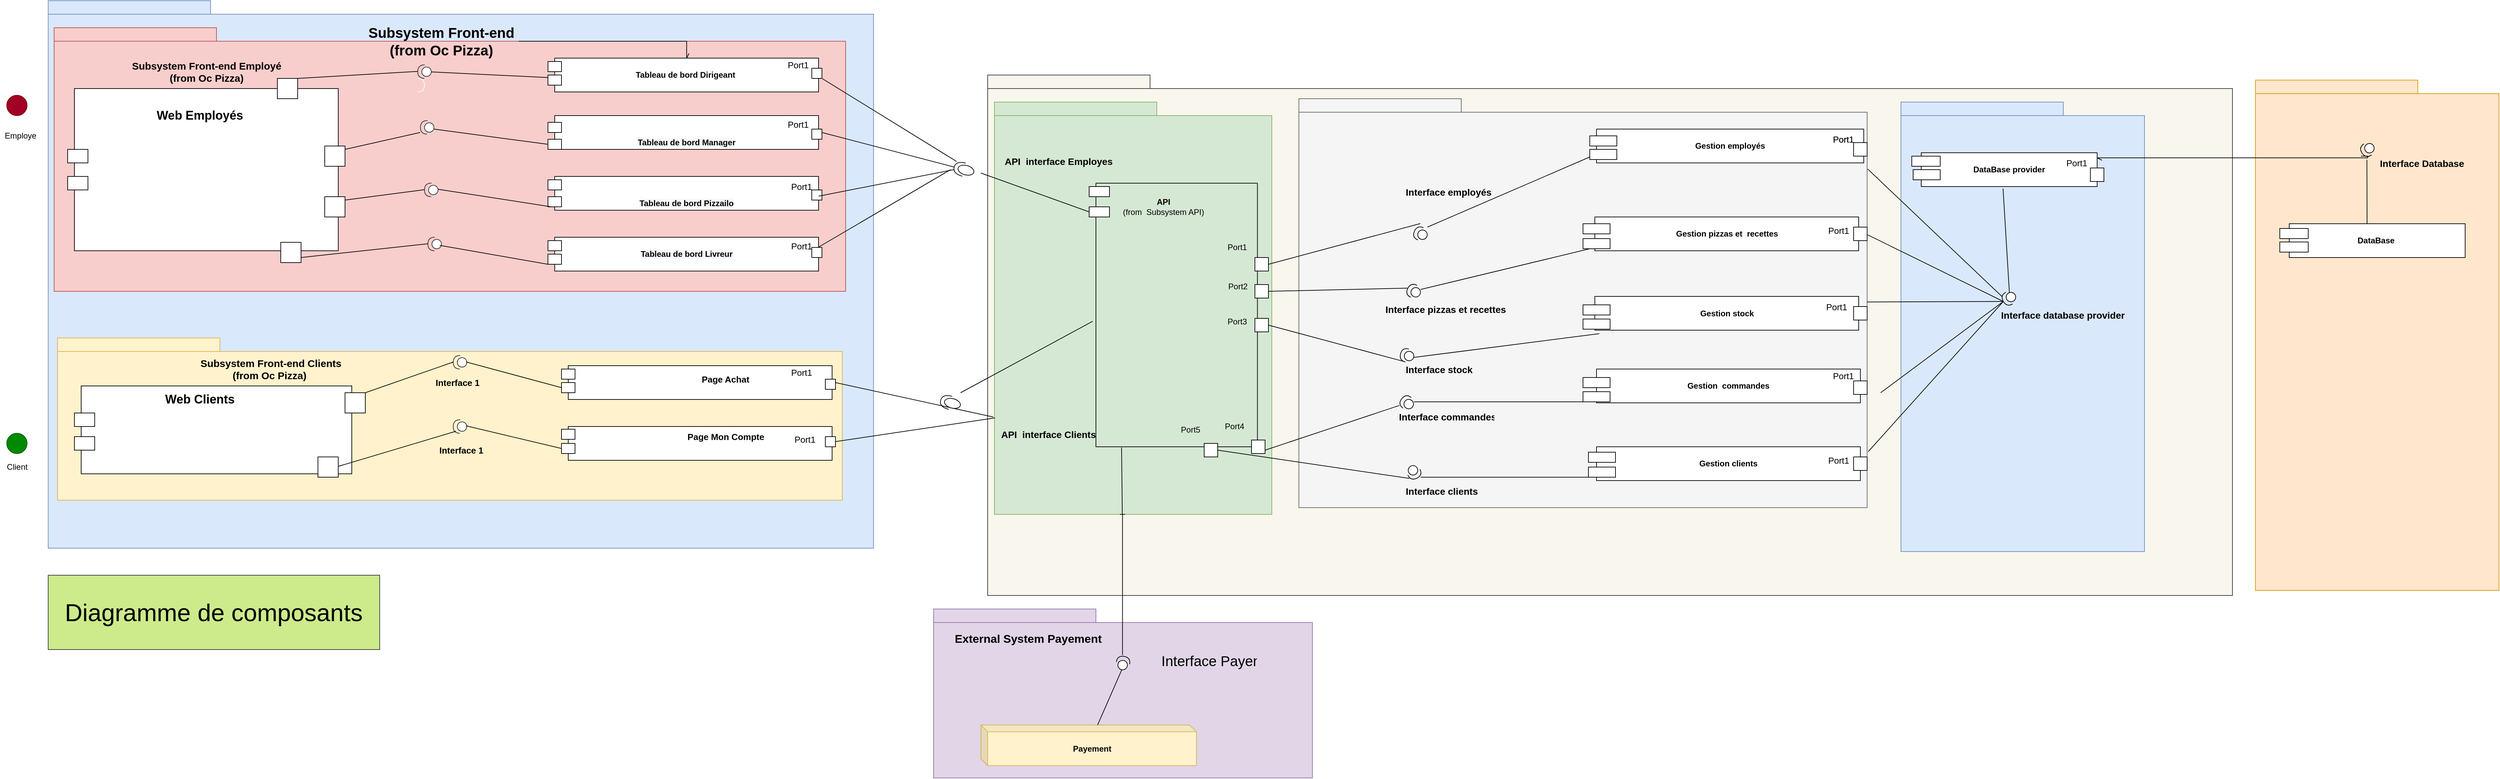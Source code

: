 <mxfile version="16.5.1" type="device"><diagram name="Page-1" id="c7488fd3-1785-93aa-aadb-54a6760d102a"><mxGraphModel dx="2585" dy="1573" grid="1" gridSize="10" guides="1" tooltips="1" connect="1" arrows="1" fold="1" page="1" pageScale="1" pageWidth="1100" pageHeight="850" background="none" math="0" shadow="0"><root><mxCell id="0"/><mxCell id="1" parent="0"/><mxCell id="_etna2EY-5GMmiFGnWBl-67" value="" style="shape=providedRequiredInterface;html=1;verticalLabelPosition=bottom;sketch=0;fontSize=15;fontColor=#FFFFFF;strokeColor=#FFFFFF;" parent="1" vertex="1"><mxGeometry x="681.5" y="250" width="20" height="20" as="geometry"/></mxCell><mxCell id="01YUf6jlH4ahdo4ZnD9n-2" value="" style="ellipse;whiteSpace=wrap;html=1;rounded=0;shadow=0;labelBackgroundColor=none;strokeWidth=1;fontFamily=Verdana;fontSize=8;align=center;fillColor=#a20025;fontColor=#ffffff;strokeColor=#6F0000;" parent="1" vertex="1"><mxGeometry x="50" y="190" width="30" height="30" as="geometry"/></mxCell><mxCell id="01YUf6jlH4ahdo4ZnD9n-3" value="" style="ellipse;whiteSpace=wrap;html=1;rounded=0;shadow=0;labelBackgroundColor=none;strokeWidth=1;fontFamily=Verdana;fontSize=8;align=center;fillColor=#008a00;fontColor=#ffffff;strokeColor=#005700;" parent="1" vertex="1"><mxGeometry x="50" y="690" width="30" height="30" as="geometry"/></mxCell><mxCell id="01YUf6jlH4ahdo4ZnD9n-5" value="Employe" style="text;html=1;align=center;verticalAlign=middle;resizable=0;points=[];autosize=1;strokeColor=none;fillColor=none;" parent="1" vertex="1"><mxGeometry x="40" y="240" width="60" height="20" as="geometry"/></mxCell><mxCell id="01YUf6jlH4ahdo4ZnD9n-7" value="Client" style="text;html=1;align=center;verticalAlign=middle;resizable=0;points=[];autosize=1;strokeColor=none;fillColor=none;" parent="1" vertex="1"><mxGeometry x="40" y="730" width="50" height="20" as="geometry"/></mxCell><mxCell id="_etna2EY-5GMmiFGnWBl-1" value="package" style="shape=folder;fontStyle=1;spacingTop=10;tabWidth=240;tabHeight=20;tabPosition=left;html=1;fillColor=#dae8fc;strokeColor=#6c8ebf;" parent="1" vertex="1"><mxGeometry x="111.25" y="50" width="1220" height="810" as="geometry"/></mxCell><mxCell id="_etna2EY-5GMmiFGnWBl-4" value="" style="shape=folder;fontStyle=1;spacingTop=10;tabWidth=240;tabHeight=20;tabPosition=left;html=1;fillColor=#f8cecc;strokeColor=#b85450;" parent="1" vertex="1"><mxGeometry x="120" y="90" width="1170" height="390" as="geometry"/></mxCell><mxCell id="_etna2EY-5GMmiFGnWBl-5" value="" style="shape=folder;fontStyle=1;spacingTop=10;tabWidth=240;tabHeight=20;tabPosition=left;html=1;fillColor=#fff2cc;strokeColor=#d6b656;" parent="1" vertex="1"><mxGeometry x="125" y="549" width="1160" height="240" as="geometry"/></mxCell><mxCell id="to65on5E2A0aMIPGcQw1-60" value="" style="edgeStyle=orthogonalEdgeStyle;rounded=0;orthogonalLoop=1;jettySize=auto;html=1;fontSize=21;endArrow=openAsync;endFill=0;" parent="1" source="_etna2EY-5GMmiFGnWBl-6" target="_etna2EY-5GMmiFGnWBl-24" edge="1"><mxGeometry relative="1" as="geometry"/></mxCell><mxCell id="_etna2EY-5GMmiFGnWBl-6" value="&lt;b style=&quot;font-size: 21px&quot;&gt;Subsystem Front-end&lt;br&gt;(from Oc Pizza)&lt;/b&gt;" style="text;html=1;align=center;verticalAlign=middle;resizable=0;points=[];autosize=1;strokeColor=none;fillColor=none;" parent="1" vertex="1"><mxGeometry x="576.5" y="90" width="230" height="40" as="geometry"/></mxCell><mxCell id="_etna2EY-5GMmiFGnWBl-7" value="&lt;b style=&quot;font-size: 15px&quot;&gt;Subsystem Front-end Employé&lt;br&gt;(from Oc Pizza)&lt;/b&gt;" style="text;html=1;align=center;verticalAlign=middle;resizable=0;points=[];autosize=1;strokeColor=none;fillColor=none;" parent="1" vertex="1"><mxGeometry x="225" y="135" width="240" height="40" as="geometry"/></mxCell><mxCell id="_etna2EY-5GMmiFGnWBl-8" value="&lt;b style=&quot;font-size: 15px&quot;&gt;Subsystem Front-end Clients&lt;br&gt;(from Oc Pizza)&amp;nbsp;&lt;/b&gt;" style="text;html=1;align=center;verticalAlign=middle;resizable=0;points=[];autosize=1;strokeColor=none;fillColor=none;" parent="1" vertex="1"><mxGeometry x="330" y="575" width="220" height="40" as="geometry"/></mxCell><mxCell id="_etna2EY-5GMmiFGnWBl-9" value="" style="rounded=0;whiteSpace=wrap;html=1;" parent="1" vertex="1"><mxGeometry x="150" y="180" width="390" height="240" as="geometry"/></mxCell><mxCell id="_etna2EY-5GMmiFGnWBl-12" value="" style="rounded=0;whiteSpace=wrap;html=1;" parent="1" vertex="1"><mxGeometry x="160" y="620" width="400" height="130" as="geometry"/></mxCell><mxCell id="_etna2EY-5GMmiFGnWBl-13" value="&lt;b&gt;&lt;font style=&quot;font-size: 18px&quot;&gt;Web Employés&lt;/font&gt;&lt;/b&gt;" style="text;html=1;align=center;verticalAlign=middle;resizable=0;points=[];autosize=1;strokeColor=none;fillColor=none;" parent="1" vertex="1"><mxGeometry x="265" y="210" width="140" height="20" as="geometry"/></mxCell><mxCell id="_etna2EY-5GMmiFGnWBl-15" value="&lt;b&gt;&lt;font style=&quot;font-size: 18px&quot;&gt;Web Clients&lt;/font&gt;&lt;/b&gt;" style="text;html=1;align=center;verticalAlign=middle;resizable=0;points=[];autosize=1;strokeColor=none;fillColor=none;" parent="1" vertex="1"><mxGeometry x="275" y="630" width="120" height="20" as="geometry"/></mxCell><mxCell id="_etna2EY-5GMmiFGnWBl-18" value="" style="rounded=0;whiteSpace=wrap;html=1;" parent="1" vertex="1"><mxGeometry x="140" y="270" width="30" height="20" as="geometry"/></mxCell><mxCell id="_etna2EY-5GMmiFGnWBl-19" value="" style="rounded=0;whiteSpace=wrap;html=1;" parent="1" vertex="1"><mxGeometry x="140" y="310" width="30" height="20" as="geometry"/></mxCell><mxCell id="_etna2EY-5GMmiFGnWBl-20" value="" style="whiteSpace=wrap;html=1;aspect=fixed;fontSize=15;" parent="1" vertex="1"><mxGeometry x="450" y="165" width="30" height="30" as="geometry"/></mxCell><mxCell id="_etna2EY-5GMmiFGnWBl-21" value="" style="whiteSpace=wrap;html=1;aspect=fixed;fontSize=15;" parent="1" vertex="1"><mxGeometry x="520" y="265" width="30" height="30" as="geometry"/></mxCell><mxCell id="_etna2EY-5GMmiFGnWBl-22" value="" style="whiteSpace=wrap;html=1;aspect=fixed;fontSize=15;" parent="1" vertex="1"><mxGeometry x="520" y="340" width="30" height="30" as="geometry"/></mxCell><mxCell id="_etna2EY-5GMmiFGnWBl-23" value="" style="whiteSpace=wrap;html=1;aspect=fixed;fontSize=15;" parent="1" vertex="1"><mxGeometry x="455" y="407.5" width="30" height="30" as="geometry"/></mxCell><mxCell id="_etna2EY-5GMmiFGnWBl-24" value="&lt;b&gt;Tableau de bord Dirigeant&amp;nbsp;&lt;/b&gt;" style="rounded=0;whiteSpace=wrap;html=1;" parent="1" vertex="1"><mxGeometry x="860" y="135" width="390" height="50" as="geometry"/></mxCell><mxCell id="_etna2EY-5GMmiFGnWBl-25" value="&lt;b&gt;&lt;br&gt;&lt;br&gt;&lt;span style=&quot;color: rgb(0 , 0 , 0) ; font-family: &amp;#34;helvetica&amp;#34; ; font-size: 12px ; font-style: normal ; letter-spacing: normal ; text-align: center ; text-indent: 0px ; text-transform: none ; word-spacing: 0px ; background-color: rgb(248 , 249 , 250) ; display: inline ; float: none&quot;&gt;Tableau de bord Manager&lt;/span&gt;&lt;/b&gt;" style="rounded=0;whiteSpace=wrap;html=1;" parent="1" vertex="1"><mxGeometry x="860" y="220" width="390" height="50" as="geometry"/></mxCell><mxCell id="_etna2EY-5GMmiFGnWBl-26" value="&lt;b&gt;&lt;br&gt;&lt;br&gt;&lt;span style=&quot;color: rgb(0 , 0 , 0) ; font-family: &amp;#34;helvetica&amp;#34; ; font-size: 12px ; font-style: normal ; letter-spacing: normal ; text-align: center ; text-indent: 0px ; text-transform: none ; word-spacing: 0px ; background-color: rgb(248 , 249 , 250) ; display: inline ; float: none&quot;&gt;Tableau de bord Pizzailo&lt;/span&gt;&lt;/b&gt;" style="rounded=0;whiteSpace=wrap;html=1;" parent="1" vertex="1"><mxGeometry x="860" y="310" width="390" height="50" as="geometry"/></mxCell><mxCell id="_etna2EY-5GMmiFGnWBl-27" value="&lt;b&gt;&lt;br&gt;&lt;br&gt;&lt;/b&gt;&lt;span style=&quot;color: rgb(0 , 0 , 0) ; font-family: &amp;#34;helvetica&amp;#34; ; font-size: 12px ; font-style: normal ; letter-spacing: normal ; text-align: center ; text-indent: 0px ; text-transform: none ; word-spacing: 0px ; background-color: rgb(248 , 249 , 250) ; display: inline ; float: none&quot;&gt;&lt;b&gt;Tableau de bord Livreur&lt;br&gt;&lt;br&gt;&lt;/b&gt;&lt;br&gt;&lt;/span&gt;" style="rounded=0;whiteSpace=wrap;html=1;" parent="1" vertex="1"><mxGeometry x="860" y="400" width="390" height="50" as="geometry"/></mxCell><mxCell id="_etna2EY-5GMmiFGnWBl-29" value="" style="rounded=0;whiteSpace=wrap;html=1;" parent="1" vertex="1"><mxGeometry x="850" y="140" width="20" height="15" as="geometry"/></mxCell><mxCell id="_etna2EY-5GMmiFGnWBl-30" value="" style="rounded=0;whiteSpace=wrap;html=1;" parent="1" vertex="1"><mxGeometry x="850" y="160" width="20" height="15" as="geometry"/></mxCell><mxCell id="_etna2EY-5GMmiFGnWBl-31" value="" style="rounded=0;whiteSpace=wrap;html=1;" parent="1" vertex="1"><mxGeometry x="850" y="230" width="20" height="15" as="geometry"/></mxCell><mxCell id="_etna2EY-5GMmiFGnWBl-32" value="" style="rounded=0;whiteSpace=wrap;html=1;" parent="1" vertex="1"><mxGeometry x="850" y="255" width="20" height="15" as="geometry"/></mxCell><mxCell id="_etna2EY-5GMmiFGnWBl-33" value="" style="rounded=0;whiteSpace=wrap;html=1;" parent="1" vertex="1"><mxGeometry x="850" y="315" width="20" height="15" as="geometry"/></mxCell><mxCell id="_etna2EY-5GMmiFGnWBl-34" value="" style="rounded=0;whiteSpace=wrap;html=1;" parent="1" vertex="1"><mxGeometry x="850" y="340" width="20" height="15" as="geometry"/></mxCell><mxCell id="_etna2EY-5GMmiFGnWBl-35" value="" style="rounded=0;whiteSpace=wrap;html=1;" parent="1" vertex="1"><mxGeometry x="850" y="405" width="20" height="15" as="geometry"/></mxCell><mxCell id="_etna2EY-5GMmiFGnWBl-36" value="" style="rounded=0;whiteSpace=wrap;html=1;" parent="1" vertex="1"><mxGeometry x="850" y="425" width="20" height="15" as="geometry"/></mxCell><mxCell id="_etna2EY-5GMmiFGnWBl-38" value="" style="whiteSpace=wrap;html=1;aspect=fixed;fontSize=15;" parent="1" vertex="1"><mxGeometry x="1240" y="150" width="15" height="15" as="geometry"/></mxCell><mxCell id="_etna2EY-5GMmiFGnWBl-39" value="" style="whiteSpace=wrap;html=1;aspect=fixed;fontSize=15;" parent="1" vertex="1"><mxGeometry x="1240" y="240" width="15" height="15" as="geometry"/></mxCell><mxCell id="_etna2EY-5GMmiFGnWBl-41" value="" style="whiteSpace=wrap;html=1;aspect=fixed;fontSize=15;" parent="1" vertex="1"><mxGeometry x="1240" y="330" width="15" height="15" as="geometry"/></mxCell><mxCell id="_etna2EY-5GMmiFGnWBl-43" value="" style="whiteSpace=wrap;html=1;aspect=fixed;fontSize=15;" parent="1" vertex="1"><mxGeometry x="1240" y="415" width="15" height="15" as="geometry"/></mxCell><mxCell id="_etna2EY-5GMmiFGnWBl-44" value="" style="whiteSpace=wrap;html=1;aspect=fixed;fontSize=15;" parent="1" vertex="1"><mxGeometry x="550" y="630" width="30" height="30" as="geometry"/></mxCell><mxCell id="_etna2EY-5GMmiFGnWBl-45" value="" style="whiteSpace=wrap;html=1;aspect=fixed;fontSize=15;" parent="1" vertex="1"><mxGeometry x="510" y="725" width="30" height="30" as="geometry"/></mxCell><mxCell id="_etna2EY-5GMmiFGnWBl-46" value="" style="rounded=0;whiteSpace=wrap;html=1;" parent="1" vertex="1"><mxGeometry x="150" y="660" width="30" height="20" as="geometry"/></mxCell><mxCell id="_etna2EY-5GMmiFGnWBl-47" value="" style="rounded=0;whiteSpace=wrap;html=1;" parent="1" vertex="1"><mxGeometry x="150" y="695" width="30" height="20" as="geometry"/></mxCell><mxCell id="_etna2EY-5GMmiFGnWBl-48" value="" style="rounded=0;whiteSpace=wrap;html=1;" parent="1" vertex="1"><mxGeometry x="880" y="590" width="390" height="50" as="geometry"/></mxCell><mxCell id="_etna2EY-5GMmiFGnWBl-49" value="" style="rounded=0;whiteSpace=wrap;html=1;" parent="1" vertex="1"><mxGeometry x="880" y="680" width="390" height="50" as="geometry"/></mxCell><mxCell id="_etna2EY-5GMmiFGnWBl-50" value="" style="rounded=0;whiteSpace=wrap;html=1;" parent="1" vertex="1"><mxGeometry x="870" y="595" width="20" height="15" as="geometry"/></mxCell><mxCell id="_etna2EY-5GMmiFGnWBl-51" value="" style="rounded=0;whiteSpace=wrap;html=1;" parent="1" vertex="1"><mxGeometry x="870" y="615" width="20" height="15" as="geometry"/></mxCell><mxCell id="_etna2EY-5GMmiFGnWBl-52" value="" style="rounded=0;whiteSpace=wrap;html=1;" parent="1" vertex="1"><mxGeometry x="870" y="684" width="20" height="15" as="geometry"/></mxCell><mxCell id="_etna2EY-5GMmiFGnWBl-53" value="" style="rounded=0;whiteSpace=wrap;html=1;" parent="1" vertex="1"><mxGeometry x="870" y="705" width="20" height="15" as="geometry"/></mxCell><mxCell id="_etna2EY-5GMmiFGnWBl-54" value="" style="whiteSpace=wrap;html=1;aspect=fixed;fontSize=15;" parent="1" vertex="1"><mxGeometry x="1260" y="610" width="15" height="15" as="geometry"/></mxCell><mxCell id="_etna2EY-5GMmiFGnWBl-56" value="" style="whiteSpace=wrap;html=1;aspect=fixed;fontSize=15;" parent="1" vertex="1"><mxGeometry x="1260" y="695" width="15" height="15" as="geometry"/></mxCell><mxCell id="_etna2EY-5GMmiFGnWBl-66" value="" style="shape=requiredInterface;html=1;verticalLabelPosition=bottom;sketch=0;fontSize=15;fontColor=#FFFFFF;strokeColor=#FFFFFF;" parent="1" vertex="1"><mxGeometry x="657.5" y="165" width="10" height="20" as="geometry"/></mxCell><mxCell id="_etna2EY-5GMmiFGnWBl-68" value="" style="shape=providedRequiredInterface;html=1;verticalLabelPosition=bottom;sketch=0;fontSize=15;fontColor=#FFFFFF;strokeColor=#333333;rotation=-178;" parent="1" vertex="1"><mxGeometry x="657.5" y="145" width="20" height="20" as="geometry"/></mxCell><mxCell id="_etna2EY-5GMmiFGnWBl-69" value="" style="endArrow=none;html=1;rounded=0;fontSize=15;fontColor=#FFFFFF;entryX=1;entryY=0.5;entryDx=0;entryDy=0;entryPerimeter=0;" parent="1" target="_etna2EY-5GMmiFGnWBl-68" edge="1"><mxGeometry relative="1" as="geometry"><mxPoint x="480" y="165" as="sourcePoint"/><mxPoint x="640" y="165" as="targetPoint"/></mxGeometry></mxCell><mxCell id="_etna2EY-5GMmiFGnWBl-70" value="" style="endArrow=none;html=1;rounded=0;fontSize=15;fontColor=#FFFFFF;entryX=0;entryY=0.25;entryDx=0;entryDy=0;exitX=0;exitY=0.5;exitDx=0;exitDy=0;exitPerimeter=0;" parent="1" source="_etna2EY-5GMmiFGnWBl-68" target="_etna2EY-5GMmiFGnWBl-30" edge="1"><mxGeometry relative="1" as="geometry"><mxPoint x="680" y="150" as="sourcePoint"/><mxPoint x="841.5" y="150" as="targetPoint"/></mxGeometry></mxCell><mxCell id="_etna2EY-5GMmiFGnWBl-77" value="" style="shape=providedRequiredInterface;html=1;verticalLabelPosition=bottom;sketch=0;fontSize=15;fontColor=#FFFFFF;strokeColor=#333333;rotation=-178;" parent="1" vertex="1"><mxGeometry x="667.5" y="320" width="20" height="20" as="geometry"/></mxCell><mxCell id="_etna2EY-5GMmiFGnWBl-81" value="" style="shape=providedRequiredInterface;html=1;verticalLabelPosition=bottom;sketch=0;fontSize=15;fontColor=#FFFFFF;strokeColor=#333333;rotation=-178;" parent="1" vertex="1"><mxGeometry x="661.5" y="227.5" width="20" height="20" as="geometry"/></mxCell><mxCell id="_etna2EY-5GMmiFGnWBl-82" value="" style="endArrow=none;html=1;rounded=0;fontSize=15;fontColor=#FFFFFF;entryX=1.012;entryY=0.107;entryDx=0;entryDy=0;entryPerimeter=0;" parent="1" target="_etna2EY-5GMmiFGnWBl-81" edge="1"><mxGeometry relative="1" as="geometry"><mxPoint x="550" y="270" as="sourcePoint"/><mxPoint x="700" y="270" as="targetPoint"/></mxGeometry></mxCell><mxCell id="_etna2EY-5GMmiFGnWBl-83" value="" style="endArrow=none;html=1;rounded=0;fontSize=15;fontColor=#FFFFFF;entryX=0;entryY=0.5;entryDx=0;entryDy=0;" parent="1" target="_etna2EY-5GMmiFGnWBl-32" edge="1"><mxGeometry relative="1" as="geometry"><mxPoint x="681.5" y="240" as="sourcePoint"/><mxPoint x="841.5" y="240" as="targetPoint"/></mxGeometry></mxCell><mxCell id="_etna2EY-5GMmiFGnWBl-84" value="" style="endArrow=none;html=1;rounded=0;fontSize=15;fontColor=#FFFFFF;entryX=1;entryY=0.5;entryDx=0;entryDy=0;entryPerimeter=0;" parent="1" target="_etna2EY-5GMmiFGnWBl-77" edge="1"><mxGeometry relative="1" as="geometry"><mxPoint x="550" y="345" as="sourcePoint"/><mxPoint x="710" y="345" as="targetPoint"/></mxGeometry></mxCell><mxCell id="_etna2EY-5GMmiFGnWBl-85" value="" style="endArrow=none;html=1;rounded=0;fontSize=15;fontColor=#FFFFFF;entryX=0.25;entryY=1;entryDx=0;entryDy=0;" parent="1" target="_etna2EY-5GMmiFGnWBl-34" edge="1"><mxGeometry relative="1" as="geometry"><mxPoint x="687.5" y="329" as="sourcePoint"/><mxPoint x="847.5" y="329" as="targetPoint"/></mxGeometry></mxCell><mxCell id="_etna2EY-5GMmiFGnWBl-86" value="" style="shape=providedRequiredInterface;html=1;verticalLabelPosition=bottom;sketch=0;fontSize=15;fontColor=#FFFFFF;strokeColor=#333333;rotation=-178;" parent="1" vertex="1"><mxGeometry x="672.5" y="400" width="20" height="20" as="geometry"/></mxCell><mxCell id="_etna2EY-5GMmiFGnWBl-87" value="" style="endArrow=none;html=1;rounded=0;fontSize=15;fontColor=#FFFFFF;entryX=1;entryY=0.5;entryDx=0;entryDy=0;entryPerimeter=0;" parent="1" target="_etna2EY-5GMmiFGnWBl-86" edge="1"><mxGeometry relative="1" as="geometry"><mxPoint x="485" y="430" as="sourcePoint"/><mxPoint x="645" y="430" as="targetPoint"/></mxGeometry></mxCell><mxCell id="_etna2EY-5GMmiFGnWBl-88" value="" style="endArrow=none;html=1;rounded=0;fontSize=15;fontColor=#FFFFFF;entryX=0;entryY=1;entryDx=0;entryDy=0;" parent="1" target="_etna2EY-5GMmiFGnWBl-36" edge="1"><mxGeometry relative="1" as="geometry"><mxPoint x="690" y="412" as="sourcePoint"/><mxPoint x="850" y="412" as="targetPoint"/></mxGeometry></mxCell><mxCell id="_etna2EY-5GMmiFGnWBl-89" value="" style="shape=providedRequiredInterface;html=1;verticalLabelPosition=bottom;sketch=0;fontSize=15;fontColor=#FFFFFF;strokeColor=#333333;rotation=-178;" parent="1" vertex="1"><mxGeometry x="710" y="575" width="20" height="20" as="geometry"/></mxCell><mxCell id="_etna2EY-5GMmiFGnWBl-90" value="" style="shape=providedRequiredInterface;html=1;verticalLabelPosition=bottom;sketch=0;fontSize=15;fontColor=#FFFFFF;strokeColor=#333333;rotation=-178;" parent="1" vertex="1"><mxGeometry x="710" y="670" width="20" height="20" as="geometry"/></mxCell><mxCell id="_etna2EY-5GMmiFGnWBl-91" value="" style="endArrow=none;html=1;rounded=0;fontSize=15;fontColor=#FFFFFF;entryX=1;entryY=0.5;entryDx=0;entryDy=0;entryPerimeter=0;exitX=1;exitY=0;exitDx=0;exitDy=0;" parent="1" source="_etna2EY-5GMmiFGnWBl-44" target="_etna2EY-5GMmiFGnWBl-89" edge="1"><mxGeometry relative="1" as="geometry"><mxPoint x="587.5" y="630" as="sourcePoint"/><mxPoint x="747.5" y="630" as="targetPoint"/></mxGeometry></mxCell><mxCell id="_etna2EY-5GMmiFGnWBl-92" value="" style="endArrow=none;html=1;rounded=0;fontSize=15;fontColor=#FFFFFF;entryX=0;entryY=0.5;entryDx=0;entryDy=0;" parent="1" target="_etna2EY-5GMmiFGnWBl-51" edge="1"><mxGeometry relative="1" as="geometry"><mxPoint x="729" y="584.5" as="sourcePoint"/><mxPoint x="889" y="584.5" as="targetPoint"/></mxGeometry></mxCell><mxCell id="_etna2EY-5GMmiFGnWBl-98" value="" style="endArrow=none;html=1;rounded=0;fontSize=15;fontColor=#FFFFFF;entryX=0.788;entryY=0.14;entryDx=0;entryDy=0;entryPerimeter=0;" parent="1" target="_etna2EY-5GMmiFGnWBl-90" edge="1"><mxGeometry relative="1" as="geometry"><mxPoint x="540" y="739" as="sourcePoint"/><mxPoint x="700" y="739" as="targetPoint"/></mxGeometry></mxCell><mxCell id="_etna2EY-5GMmiFGnWBl-99" value="" style="endArrow=none;html=1;rounded=0;fontSize=15;fontColor=#FFFFFF;entryX=0;entryY=0.5;entryDx=0;entryDy=0;" parent="1" target="_etna2EY-5GMmiFGnWBl-53" edge="1"><mxGeometry relative="1" as="geometry"><mxPoint x="729" y="679" as="sourcePoint"/><mxPoint x="889" y="679" as="targetPoint"/></mxGeometry></mxCell><mxCell id="_etna2EY-5GMmiFGnWBl-100" value="" style="shape=folder;fontStyle=1;spacingTop=10;tabWidth=240;tabHeight=20;tabPosition=left;html=1;fillColor=#f9f7ed;strokeColor=#36393d;" parent="1" vertex="1"><mxGeometry x="1500" y="160" width="1840" height="770" as="geometry"/></mxCell><mxCell id="_etna2EY-5GMmiFGnWBl-101" value="" style="shape=folder;fontStyle=1;spacingTop=10;tabWidth=240;tabHeight=20;tabPosition=left;html=1;fillColor=#d5e8d4;strokeColor=#82b366;" parent="1" vertex="1"><mxGeometry x="1510" y="200" width="410" height="610" as="geometry"/></mxCell><mxCell id="_etna2EY-5GMmiFGnWBl-104" value="" style="rounded=0;whiteSpace=wrap;html=1;fontColor=#FFFFFF;strokeColor=#FFFFFF;" parent="1" vertex="1"><mxGeometry x="2342.5" y="437.5" width="75" height="20" as="geometry"/></mxCell><mxCell id="_etna2EY-5GMmiFGnWBl-105" value="" style="shape=folder;fontStyle=1;spacingTop=10;tabWidth=240;tabHeight=20;tabPosition=left;html=1;fillColor=#dae8fc;strokeColor=#6c8ebf;" parent="1" vertex="1"><mxGeometry x="2850" y="200" width="360" height="665" as="geometry"/></mxCell><mxCell id="_etna2EY-5GMmiFGnWBl-107" value="" style="shape=folder;fontStyle=1;spacingTop=10;tabWidth=240;tabHeight=20;tabPosition=left;html=1;fillColor=#ffe6cc;strokeColor=#d79b00;" parent="1" vertex="1"><mxGeometry x="3374" y="167.5" width="360" height="755" as="geometry"/></mxCell><mxCell id="_etna2EY-5GMmiFGnWBl-108" value="" style="shape=folder;fontStyle=1;spacingTop=10;tabWidth=240;tabHeight=20;tabPosition=left;html=1;fillColor=#e1d5e7;strokeColor=#9673a6;" parent="1" vertex="1"><mxGeometry x="1420" y="950" width="560" height="250" as="geometry"/></mxCell><mxCell id="_etna2EY-5GMmiFGnWBl-110" value="" style="rounded=0;whiteSpace=wrap;html=1;fontColor=#FFFFFF;strokeColor=#FFFFFF;" parent="1" vertex="1"><mxGeometry x="3562.5" y="402.5" width="75" height="20" as="geometry"/></mxCell><mxCell id="LRzGiRyowGHJIBXaQqWz-2" value="" style="swimlane;startSize=0;" parent="1" vertex="1"><mxGeometry x="1660" y="320" width="238.75" height="390" as="geometry"/></mxCell><mxCell id="LRzGiRyowGHJIBXaQqWz-4" value="&lt;b&gt;API&lt;/b&gt;&lt;br&gt;(from&amp;nbsp; Subsystem API)" style="text;html=1;strokeColor=none;fillColor=none;align=center;verticalAlign=middle;whiteSpace=wrap;rounded=0;" parent="LRzGiRyowGHJIBXaQqWz-2" vertex="1"><mxGeometry x="21.25" y="20" width="157.5" height="30" as="geometry"/></mxCell><mxCell id="LRzGiRyowGHJIBXaQqWz-5" value="" style="rounded=0;whiteSpace=wrap;html=1;" parent="LRzGiRyowGHJIBXaQqWz-2" vertex="1"><mxGeometry x="-10" y="5" width="30" height="15" as="geometry"/></mxCell><mxCell id="LRzGiRyowGHJIBXaQqWz-14" value="Port1" style="text;html=1;strokeColor=none;fillColor=none;align=center;verticalAlign=middle;whiteSpace=wrap;rounded=0;" parent="LRzGiRyowGHJIBXaQqWz-2" vertex="1"><mxGeometry x="178.75" y="80" width="60" height="30" as="geometry"/></mxCell><mxCell id="LRzGiRyowGHJIBXaQqWz-16" value="Port3" style="text;html=1;strokeColor=none;fillColor=none;align=center;verticalAlign=middle;whiteSpace=wrap;rounded=0;" parent="LRzGiRyowGHJIBXaQqWz-2" vertex="1"><mxGeometry x="178.75" y="190" width="60" height="30" as="geometry"/></mxCell><mxCell id="LRzGiRyowGHJIBXaQqWz-8" value="" style="rounded=0;whiteSpace=wrap;html=1;" parent="1" vertex="1"><mxGeometry x="1650" y="355" width="30" height="15" as="geometry"/></mxCell><mxCell id="LRzGiRyowGHJIBXaQqWz-9" value="" style="whiteSpace=wrap;html=1;aspect=fixed;" parent="1" vertex="1"><mxGeometry x="1895" y="430" width="20" height="20" as="geometry"/></mxCell><mxCell id="LRzGiRyowGHJIBXaQqWz-15" value="Port2" style="text;html=1;strokeColor=none;fillColor=none;align=center;verticalAlign=middle;whiteSpace=wrap;rounded=0;" parent="1" vertex="1"><mxGeometry x="1840" y="457.5" width="60" height="30" as="geometry"/></mxCell><mxCell id="LRzGiRyowGHJIBXaQqWz-17" value="" style="whiteSpace=wrap;html=1;aspect=fixed;" parent="1" vertex="1"><mxGeometry x="1890" y="700" width="20" height="20" as="geometry"/></mxCell><mxCell id="LRzGiRyowGHJIBXaQqWz-18" value="" style="whiteSpace=wrap;html=1;aspect=fixed;" parent="1" vertex="1"><mxGeometry x="1820" y="705" width="20" height="20" as="geometry"/></mxCell><mxCell id="LRzGiRyowGHJIBXaQqWz-21" value="" style="whiteSpace=wrap;html=1;aspect=fixed;" parent="1" vertex="1"><mxGeometry x="1895" y="470" width="20" height="20" as="geometry"/></mxCell><mxCell id="LRzGiRyowGHJIBXaQqWz-22" value="" style="whiteSpace=wrap;html=1;aspect=fixed;" parent="1" vertex="1"><mxGeometry x="1895" y="520" width="20" height="20" as="geometry"/></mxCell><mxCell id="LRzGiRyowGHJIBXaQqWz-23" value="Port5" style="text;html=1;strokeColor=none;fillColor=none;align=center;verticalAlign=middle;whiteSpace=wrap;rounded=0;" parent="1" vertex="1"><mxGeometry x="1770" y="670" width="60" height="30" as="geometry"/></mxCell><mxCell id="LRzGiRyowGHJIBXaQqWz-24" value="Port4" style="text;html=1;strokeColor=none;fillColor=none;align=center;verticalAlign=middle;whiteSpace=wrap;rounded=0;" parent="1" vertex="1"><mxGeometry x="1835" y="665" width="60" height="30" as="geometry"/></mxCell><mxCell id="LRzGiRyowGHJIBXaQqWz-26" value="" style="endArrow=none;html=1;rounded=0;exitX=1;exitY=1;exitDx=0;exitDy=0;entryX=0.959;entryY=0.943;entryDx=0;entryDy=0;entryPerimeter=0;" parent="1" source="_etna2EY-5GMmiFGnWBl-38" target="LRzGiRyowGHJIBXaQqWz-33" edge="1"><mxGeometry width="50" height="50" relative="1" as="geometry"><mxPoint x="1420" y="370" as="sourcePoint"/><mxPoint x="1470" y="320" as="targetPoint"/></mxGeometry></mxCell><mxCell id="LRzGiRyowGHJIBXaQqWz-30" value="" style="endArrow=none;html=1;rounded=0;exitX=1;exitY=1;exitDx=0;exitDy=0;entryX=1;entryY=0.5;entryDx=0;entryDy=0;entryPerimeter=0;" parent="1" target="LRzGiRyowGHJIBXaQqWz-33" edge="1"><mxGeometry width="50" height="50" relative="1" as="geometry"><mxPoint x="1255" y="245" as="sourcePoint"/><mxPoint x="1450" y="375.739" as="targetPoint"/></mxGeometry></mxCell><mxCell id="LRzGiRyowGHJIBXaQqWz-31" value="" style="endArrow=none;html=1;rounded=0;exitX=1;exitY=1;exitDx=0;exitDy=0;" parent="1" edge="1"><mxGeometry width="50" height="50" relative="1" as="geometry"><mxPoint x="1250" y="414.63" as="sourcePoint"/><mxPoint x="1445" y="300" as="targetPoint"/></mxGeometry></mxCell><mxCell id="LRzGiRyowGHJIBXaQqWz-32" value="" style="endArrow=none;html=1;rounded=0;exitX=1;exitY=1;exitDx=0;exitDy=0;" parent="1" edge="1"><mxGeometry width="50" height="50" relative="1" as="geometry"><mxPoint x="1250" y="339.26" as="sourcePoint"/><mxPoint x="1450" y="300" as="targetPoint"/></mxGeometry></mxCell><mxCell id="LRzGiRyowGHJIBXaQqWz-33" value="" style="shape=providedRequiredInterface;html=1;verticalLabelPosition=bottom;sketch=0;rotation=-165;" parent="1" vertex="1"><mxGeometry x="1450" y="290" width="30" height="20" as="geometry"/></mxCell><mxCell id="LRzGiRyowGHJIBXaQqWz-34" value="" style="endArrow=none;html=1;rounded=0;entryX=0;entryY=0.5;entryDx=0;entryDy=0;" parent="1" target="LRzGiRyowGHJIBXaQqWz-8" edge="1"><mxGeometry width="50" height="50" relative="1" as="geometry"><mxPoint x="1490" y="305" as="sourcePoint"/><mxPoint x="1540" y="255" as="targetPoint"/></mxGeometry></mxCell><mxCell id="LRzGiRyowGHJIBXaQqWz-35" value="" style="endArrow=none;html=1;rounded=0;exitX=1;exitY=1;exitDx=0;exitDy=0;entryX=0.002;entryY=0.766;entryDx=0;entryDy=0;entryPerimeter=0;" parent="1" target="_etna2EY-5GMmiFGnWBl-101" edge="1"><mxGeometry width="50" height="50" relative="1" as="geometry"><mxPoint x="1275" y="702.32" as="sourcePoint"/><mxPoint x="1410" y="650" as="targetPoint"/></mxGeometry></mxCell><mxCell id="LRzGiRyowGHJIBXaQqWz-36" value="" style="endArrow=none;html=1;rounded=0;exitX=1;exitY=1;exitDx=0;exitDy=0;entryX=-0.004;entryY=0.764;entryDx=0;entryDy=0;entryPerimeter=0;" parent="1" target="_etna2EY-5GMmiFGnWBl-101" edge="1"><mxGeometry width="50" height="50" relative="1" as="geometry"><mxPoint x="1275" y="615.0" as="sourcePoint"/><mxPoint x="1470" y="500.37" as="targetPoint"/></mxGeometry></mxCell><mxCell id="LRzGiRyowGHJIBXaQqWz-39" value="" style="shape=providedRequiredInterface;html=1;verticalLabelPosition=bottom;sketch=0;rotation=-165;" parent="1" vertex="1"><mxGeometry x="1430" y="635" width="30" height="20" as="geometry"/></mxCell><mxCell id="LRzGiRyowGHJIBXaQqWz-42" value="" style="endArrow=none;html=1;rounded=0;entryX=-0.02;entryY=0.524;entryDx=0;entryDy=0;entryPerimeter=0;" parent="1" target="LRzGiRyowGHJIBXaQqWz-2" edge="1"><mxGeometry width="50" height="50" relative="1" as="geometry"><mxPoint x="1460" y="630" as="sourcePoint"/><mxPoint x="1510" y="580" as="targetPoint"/></mxGeometry></mxCell><mxCell id="LRzGiRyowGHJIBXaQqWz-43" value="&lt;b&gt;Payement&lt;/b&gt;" style="shape=cube;whiteSpace=wrap;html=1;boundedLbl=1;backgroundOutline=1;darkOpacity=0.05;darkOpacity2=0.1;size=10;rotation=0;fillColor=#fff2cc;strokeColor=#d6b656;" parent="1" vertex="1"><mxGeometry x="1490" y="1121.65" width="318.57" height="60" as="geometry"/></mxCell><mxCell id="LRzGiRyowGHJIBXaQqWz-50" style="edgeStyle=orthogonalEdgeStyle;rounded=0;orthogonalLoop=1;jettySize=auto;html=1;verticalAlign=bottom;exitX=1.07;exitY=0.363;exitDx=0;exitDy=0;exitPerimeter=0;endArrow=baseDash;endFill=0;" parent="1" source="LRzGiRyowGHJIBXaQqWz-44" target="_etna2EY-5GMmiFGnWBl-101" edge="1"><mxGeometry relative="1" as="geometry"><Array as="points"><mxPoint x="1699" y="930"/><mxPoint x="1699" y="930"/></Array></mxGeometry></mxCell><mxCell id="LRzGiRyowGHJIBXaQqWz-44" value="" style="shape=providedRequiredInterface;html=1;verticalLabelPosition=bottom;sketch=0;rotation=-80;" parent="1" vertex="1"><mxGeometry x="1690" y="1020" width="20" height="20" as="geometry"/></mxCell><mxCell id="LRzGiRyowGHJIBXaQqWz-45" value="" style="endArrow=none;html=1;rounded=0;entryX=0;entryY=0.5;entryDx=0;entryDy=0;entryPerimeter=0;" parent="1" source="LRzGiRyowGHJIBXaQqWz-43" target="LRzGiRyowGHJIBXaQqWz-44" edge="1"><mxGeometry width="50" height="50" relative="1" as="geometry"><mxPoint x="1640" y="1100" as="sourcePoint"/><mxPoint x="1690" y="1050" as="targetPoint"/></mxGeometry></mxCell><mxCell id="LRzGiRyowGHJIBXaQqWz-53" value="" style="endArrow=none;html=1;rounded=0;entryX=0.121;entryY=1.003;entryDx=0;entryDy=0;entryPerimeter=0;" parent="1" edge="1"><mxGeometry width="50" height="50" relative="1" as="geometry"><mxPoint x="1699" y="810.0" as="sourcePoint"/><mxPoint x="1697.889" y="711.17" as="targetPoint"/></mxGeometry></mxCell><mxCell id="LRzGiRyowGHJIBXaQqWz-55" value="&lt;b&gt;&lt;font style=&quot;font-size: 17px&quot;&gt;External System Payement&lt;/font&gt;&lt;/b&gt;" style="text;html=1;strokeColor=none;fillColor=none;align=center;verticalAlign=middle;whiteSpace=wrap;rounded=0;" parent="1" vertex="1"><mxGeometry x="1450" y="980" width="220" height="30" as="geometry"/></mxCell><mxCell id="LRzGiRyowGHJIBXaQqWz-56" value="&lt;font style=&quot;font-size: 13px&quot;&gt;Port1&lt;/font&gt;" style="text;html=1;strokeColor=none;fillColor=none;align=center;verticalAlign=middle;whiteSpace=wrap;rounded=0;fontSize=17;" parent="1" vertex="1"><mxGeometry x="1190" y="130" width="60" height="30" as="geometry"/></mxCell><mxCell id="LRzGiRyowGHJIBXaQqWz-57" value="&lt;font style=&quot;font-size: 13px&quot;&gt;Port1&lt;/font&gt;" style="text;html=1;strokeColor=none;fillColor=none;align=center;verticalAlign=middle;whiteSpace=wrap;rounded=0;fontSize=17;" parent="1" vertex="1"><mxGeometry x="1195" y="397.5" width="60" height="30" as="geometry"/></mxCell><mxCell id="LRzGiRyowGHJIBXaQqWz-58" value="&lt;font style=&quot;font-size: 13px&quot;&gt;Port1&lt;/font&gt;" style="text;html=1;strokeColor=none;fillColor=none;align=center;verticalAlign=middle;whiteSpace=wrap;rounded=0;fontSize=17;" parent="1" vertex="1"><mxGeometry x="1195" y="310" width="60" height="30" as="geometry"/></mxCell><mxCell id="LRzGiRyowGHJIBXaQqWz-59" value="&lt;font style=&quot;font-size: 13px&quot;&gt;Port1&lt;/font&gt;" style="text;html=1;strokeColor=none;fillColor=none;align=center;verticalAlign=middle;whiteSpace=wrap;rounded=0;fontSize=17;" parent="1" vertex="1"><mxGeometry x="1190" y="217.5" width="60" height="30" as="geometry"/></mxCell><mxCell id="LRzGiRyowGHJIBXaQqWz-60" value="&lt;b&gt;Page Achat&lt;/b&gt;" style="text;html=1;strokeColor=none;fillColor=none;align=center;verticalAlign=middle;whiteSpace=wrap;rounded=0;fontSize=13;" parent="1" vertex="1"><mxGeometry x="1045" y="595" width="135" height="30" as="geometry"/></mxCell><mxCell id="LRzGiRyowGHJIBXaQqWz-61" value="&lt;b&gt;Page Mon Compte&lt;/b&gt;" style="text;html=1;strokeColor=none;fillColor=none;align=center;verticalAlign=middle;whiteSpace=wrap;rounded=0;fontSize=13;" parent="1" vertex="1"><mxGeometry x="1048.75" y="680" width="127.5" height="30" as="geometry"/></mxCell><mxCell id="LRzGiRyowGHJIBXaQqWz-62" value="&lt;font style=&quot;font-size: 13px&quot;&gt;Port1&lt;/font&gt;" style="text;html=1;strokeColor=none;fillColor=none;align=center;verticalAlign=middle;whiteSpace=wrap;rounded=0;fontSize=17;" parent="1" vertex="1"><mxGeometry x="1195" y="585" width="60" height="30" as="geometry"/></mxCell><mxCell id="LRzGiRyowGHJIBXaQqWz-63" value="&lt;font style=&quot;font-size: 13px&quot;&gt;Port1&lt;/font&gt;" style="text;html=1;strokeColor=none;fillColor=none;align=center;verticalAlign=middle;whiteSpace=wrap;rounded=0;fontSize=17;" parent="1" vertex="1"><mxGeometry x="1200" y="684" width="60" height="30" as="geometry"/></mxCell><mxCell id="LRzGiRyowGHJIBXaQqWz-64" value="&lt;b&gt;Interface 1&lt;/b&gt;" style="text;html=1;strokeColor=none;fillColor=none;align=center;verticalAlign=middle;whiteSpace=wrap;rounded=0;fontSize=13;" parent="1" vertex="1"><mxGeometry x="661.5" y="600" width="108.5" height="30" as="geometry"/></mxCell><mxCell id="LRzGiRyowGHJIBXaQqWz-65" value="&lt;b&gt;Interface 1&lt;/b&gt;" style="text;html=1;strokeColor=none;fillColor=none;align=center;verticalAlign=middle;whiteSpace=wrap;rounded=0;fontSize=13;" parent="1" vertex="1"><mxGeometry x="677.5" y="700" width="87.5" height="30" as="geometry"/></mxCell><mxCell id="LRzGiRyowGHJIBXaQqWz-73" value="" style="shape=folder;fontStyle=1;spacingTop=10;tabWidth=240;tabHeight=20;tabPosition=left;html=1;fillColor=#f5f5f5;strokeColor=#666666;fontColor=#333333;" parent="1" vertex="1"><mxGeometry x="1960" y="195" width="840" height="605" as="geometry"/></mxCell><mxCell id="LRzGiRyowGHJIBXaQqWz-74" value="&lt;b&gt;Gestion employés&lt;/b&gt;" style="rounded=0;whiteSpace=wrap;html=1;" parent="1" vertex="1"><mxGeometry x="2400" y="240" width="395" height="50" as="geometry"/></mxCell><mxCell id="LRzGiRyowGHJIBXaQqWz-75" value="&lt;b&gt;Gestion pizzas et&amp;nbsp; recettes&lt;/b&gt;" style="rounded=0;whiteSpace=wrap;html=1;" parent="1" vertex="1"><mxGeometry x="2397.5" y="370" width="390" height="50" as="geometry"/></mxCell><mxCell id="LRzGiRyowGHJIBXaQqWz-76" value="&lt;b&gt;Gestion stock&lt;/b&gt;" style="rounded=0;whiteSpace=wrap;html=1;" parent="1" vertex="1"><mxGeometry x="2397.5" y="487.5" width="390" height="50" as="geometry"/></mxCell><mxCell id="LRzGiRyowGHJIBXaQqWz-77" value="&lt;b&gt;Gestion&amp;nbsp; commandes&lt;/b&gt;" style="rounded=0;whiteSpace=wrap;html=1;" parent="1" vertex="1"><mxGeometry x="2400" y="595" width="390" height="50" as="geometry"/></mxCell><mxCell id="LRzGiRyowGHJIBXaQqWz-78" style="edgeStyle=none;shape=link;rounded=0;orthogonalLoop=1;jettySize=auto;html=1;exitX=0.75;exitY=1;exitDx=0;exitDy=0;fontSize=13;endArrow=baseDash;endFill=0;" parent="1" source="LRzGiRyowGHJIBXaQqWz-75" target="LRzGiRyowGHJIBXaQqWz-75" edge="1"><mxGeometry relative="1" as="geometry"/></mxCell><mxCell id="LRzGiRyowGHJIBXaQqWz-79" value="&lt;b&gt;Gestion clients&lt;/b&gt;" style="rounded=0;whiteSpace=wrap;html=1;" parent="1" vertex="1"><mxGeometry x="2400" y="710" width="390" height="50" as="geometry"/></mxCell><mxCell id="LRzGiRyowGHJIBXaQqWz-81" value="" style="whiteSpace=wrap;html=1;aspect=fixed;fontSize=13;" parent="1" vertex="1"><mxGeometry x="2780" y="260" width="20" height="20" as="geometry"/></mxCell><mxCell id="LRzGiRyowGHJIBXaQqWz-82" value="" style="whiteSpace=wrap;html=1;aspect=fixed;fontSize=13;" parent="1" vertex="1"><mxGeometry x="2780" y="260" width="20" height="20" as="geometry"/></mxCell><mxCell id="LRzGiRyowGHJIBXaQqWz-84" value="" style="whiteSpace=wrap;html=1;aspect=fixed;fontSize=13;" parent="1" vertex="1"><mxGeometry x="2780" y="612.5" width="20" height="20" as="geometry"/></mxCell><mxCell id="LRzGiRyowGHJIBXaQqWz-85" value="" style="whiteSpace=wrap;html=1;aspect=fixed;fontSize=13;" parent="1" vertex="1"><mxGeometry x="2780" y="385" width="20" height="20" as="geometry"/></mxCell><mxCell id="LRzGiRyowGHJIBXaQqWz-86" value="" style="whiteSpace=wrap;html=1;aspect=fixed;fontSize=13;" parent="1" vertex="1"><mxGeometry x="2780" y="725" width="20" height="20" as="geometry"/></mxCell><mxCell id="LRzGiRyowGHJIBXaQqWz-87" value="" style="rounded=0;whiteSpace=wrap;html=1;fontSize=13;" parent="1" vertex="1"><mxGeometry x="2390" y="250" width="40" height="15" as="geometry"/></mxCell><mxCell id="LRzGiRyowGHJIBXaQqWz-88" value="" style="rounded=0;whiteSpace=wrap;html=1;fontSize=13;" parent="1" vertex="1"><mxGeometry x="2390" y="250" width="40" height="15" as="geometry"/></mxCell><mxCell id="LRzGiRyowGHJIBXaQqWz-89" value="" style="rounded=0;whiteSpace=wrap;html=1;fontSize=13;" parent="1" vertex="1"><mxGeometry x="2390" y="270" width="40" height="15" as="geometry"/></mxCell><mxCell id="LRzGiRyowGHJIBXaQqWz-90" value="" style="rounded=0;whiteSpace=wrap;html=1;fontSize=13;" parent="1" vertex="1"><mxGeometry x="2388" y="718" width="40" height="15" as="geometry"/></mxCell><mxCell id="LRzGiRyowGHJIBXaQqWz-91" value="" style="rounded=0;whiteSpace=wrap;html=1;fontSize=13;" parent="1" vertex="1"><mxGeometry x="2380" y="607.5" width="40" height="15" as="geometry"/></mxCell><mxCell id="LRzGiRyowGHJIBXaQqWz-92" value="" style="rounded=0;whiteSpace=wrap;html=1;fontSize=13;" parent="1" vertex="1"><mxGeometry x="2380" y="402" width="40" height="15" as="geometry"/></mxCell><mxCell id="LRzGiRyowGHJIBXaQqWz-93" value="" style="rounded=0;whiteSpace=wrap;html=1;fontSize=13;" parent="1" vertex="1"><mxGeometry x="2380" y="500" width="40" height="15" as="geometry"/></mxCell><mxCell id="LRzGiRyowGHJIBXaQqWz-94" value="" style="rounded=0;whiteSpace=wrap;html=1;fontSize=13;" parent="1" vertex="1"><mxGeometry x="2380" y="380" width="40" height="15" as="geometry"/></mxCell><mxCell id="LRzGiRyowGHJIBXaQqWz-101" value="" style="rounded=0;whiteSpace=wrap;html=1;fontSize=13;" parent="1" vertex="1"><mxGeometry x="2388" y="740" width="40" height="15" as="geometry"/></mxCell><mxCell id="LRzGiRyowGHJIBXaQqWz-102" value="" style="rounded=0;whiteSpace=wrap;html=1;fontSize=13;" parent="1" vertex="1"><mxGeometry x="2380" y="628.5" width="40" height="15" as="geometry"/></mxCell><mxCell id="LRzGiRyowGHJIBXaQqWz-103" value="" style="rounded=0;whiteSpace=wrap;html=1;fontSize=13;" parent="1" vertex="1"><mxGeometry x="2380" y="521" width="40" height="15" as="geometry"/></mxCell><mxCell id="LRzGiRyowGHJIBXaQqWz-104" value="Port1" style="text;html=1;strokeColor=none;fillColor=none;align=center;verticalAlign=middle;whiteSpace=wrap;rounded=0;fontSize=13;" parent="1" vertex="1"><mxGeometry x="2735" y="240" width="60" height="30" as="geometry"/></mxCell><mxCell id="LRzGiRyowGHJIBXaQqWz-105" value="Port1" style="text;html=1;strokeColor=none;fillColor=none;align=center;verticalAlign=middle;whiteSpace=wrap;rounded=0;fontSize=13;" parent="1" vertex="1"><mxGeometry x="2735" y="240" width="60" height="30" as="geometry"/></mxCell><mxCell id="LRzGiRyowGHJIBXaQqWz-109" value="Port1" style="text;html=1;strokeColor=none;fillColor=none;align=center;verticalAlign=middle;whiteSpace=wrap;rounded=0;fontSize=13;" parent="1" vertex="1"><mxGeometry x="2727.5" y="715" width="60" height="30" as="geometry"/></mxCell><mxCell id="LRzGiRyowGHJIBXaQqWz-110" value="Port1" style="text;html=1;strokeColor=none;fillColor=none;align=center;verticalAlign=middle;whiteSpace=wrap;rounded=0;fontSize=13;" parent="1" vertex="1"><mxGeometry x="2735" y="590" width="60" height="30" as="geometry"/></mxCell><mxCell id="LRzGiRyowGHJIBXaQqWz-111" value="Port1" style="text;html=1;strokeColor=none;fillColor=none;align=center;verticalAlign=middle;whiteSpace=wrap;rounded=0;fontSize=13;" parent="1" vertex="1"><mxGeometry x="2725" y="487.5" width="60" height="30" as="geometry"/></mxCell><mxCell id="LRzGiRyowGHJIBXaQqWz-112" value="Port1" style="text;html=1;strokeColor=none;fillColor=none;align=center;verticalAlign=middle;whiteSpace=wrap;rounded=0;fontSize=13;" parent="1" vertex="1"><mxGeometry x="2727.5" y="375" width="60" height="30" as="geometry"/></mxCell><mxCell id="LRzGiRyowGHJIBXaQqWz-114" value="&lt;b&gt;DataBase provider&lt;/b&gt;" style="rounded=0;whiteSpace=wrap;html=1;" parent="1" vertex="1"><mxGeometry x="2880" y="275" width="260" height="50" as="geometry"/></mxCell><mxCell id="LRzGiRyowGHJIBXaQqWz-115" value="" style="rounded=0;whiteSpace=wrap;html=1;fontSize=13;" parent="1" vertex="1"><mxGeometry x="2868" y="300" width="40" height="15" as="geometry"/></mxCell><mxCell id="LRzGiRyowGHJIBXaQqWz-116" value="Port1" style="text;html=1;strokeColor=none;fillColor=none;align=center;verticalAlign=middle;whiteSpace=wrap;rounded=0;fontSize=13;" parent="1" vertex="1"><mxGeometry x="3080" y="275" width="60" height="30" as="geometry"/></mxCell><mxCell id="LRzGiRyowGHJIBXaQqWz-120" value="" style="whiteSpace=wrap;html=1;aspect=fixed;fontSize=13;" parent="1" vertex="1"><mxGeometry x="2780" y="502.5" width="20" height="20" as="geometry"/></mxCell><mxCell id="LRzGiRyowGHJIBXaQqWz-83" value="" style="whiteSpace=wrap;html=1;aspect=fixed;fontSize=13;" parent="1" vertex="1"><mxGeometry x="3130" y="297.5" width="20" height="20" as="geometry"/></mxCell><mxCell id="LRzGiRyowGHJIBXaQqWz-123" value="" style="rounded=0;whiteSpace=wrap;html=1;" parent="1" vertex="1"><mxGeometry x="2866" y="280" width="42" height="15" as="geometry"/></mxCell><mxCell id="LRzGiRyowGHJIBXaQqWz-125" value="" style="shape=providedRequiredInterface;html=1;verticalLabelPosition=bottom;sketch=0;fontSize=13;rotation=-210;" parent="1" vertex="1"><mxGeometry x="3000" y="480" width="20" height="20" as="geometry"/></mxCell><mxCell id="LRzGiRyowGHJIBXaQqWz-126" value="" style="endArrow=none;html=1;rounded=0;fontSize=13;entryX=0.465;entryY=1.06;entryDx=0;entryDy=0;entryPerimeter=0;exitX=0.288;exitY=0.839;exitDx=0;exitDy=0;exitPerimeter=0;" parent="1" source="LRzGiRyowGHJIBXaQqWz-125" target="LRzGiRyowGHJIBXaQqWz-114" edge="1"><mxGeometry width="50" height="50" relative="1" as="geometry"><mxPoint x="2990" y="450" as="sourcePoint"/><mxPoint x="3040" y="400" as="targetPoint"/></mxGeometry></mxCell><mxCell id="LRzGiRyowGHJIBXaQqWz-136" value="" style="endArrow=none;html=1;rounded=0;fontSize=13;entryX=1;entryY=0.5;entryDx=0;entryDy=0;entryPerimeter=0;" parent="1" source="LRzGiRyowGHJIBXaQqWz-73" target="LRzGiRyowGHJIBXaQqWz-125" edge="1"><mxGeometry width="50" height="50" relative="1" as="geometry"><mxPoint x="2860" y="540" as="sourcePoint"/><mxPoint x="2910" y="490" as="targetPoint"/></mxGeometry></mxCell><mxCell id="LRzGiRyowGHJIBXaQqWz-137" value="" style="endArrow=none;html=1;rounded=0;fontSize=13;entryX=1;entryY=0.5;entryDx=0;entryDy=0;entryPerimeter=0;exitX=1.001;exitY=0.333;exitDx=0;exitDy=0;exitPerimeter=0;" parent="1" source="LRzGiRyowGHJIBXaQqWz-73" edge="1"><mxGeometry width="50" height="50" relative="1" as="geometry"><mxPoint x="2820" y="494.27" as="sourcePoint"/><mxPoint x="3001.34" y="495" as="targetPoint"/></mxGeometry></mxCell><mxCell id="LRzGiRyowGHJIBXaQqWz-138" value="" style="endArrow=none;html=1;rounded=0;fontSize=13;entryX=1;entryY=0.5;entryDx=0;entryDy=0;entryPerimeter=0;" parent="1" target="LRzGiRyowGHJIBXaQqWz-125" edge="1"><mxGeometry width="50" height="50" relative="1" as="geometry"><mxPoint x="2820" y="630" as="sourcePoint"/><mxPoint x="2990" y="500" as="targetPoint"/></mxGeometry></mxCell><mxCell id="LRzGiRyowGHJIBXaQqWz-139" value="" style="endArrow=none;html=1;rounded=0;fontSize=13;entryX=0.9;entryY=0.853;entryDx=0;entryDy=0;entryPerimeter=0;exitX=1.001;exitY=0.172;exitDx=0;exitDy=0;exitPerimeter=0;" parent="1" source="LRzGiRyowGHJIBXaQqWz-73" target="LRzGiRyowGHJIBXaQqWz-125" edge="1"><mxGeometry width="50" height="50" relative="1" as="geometry"><mxPoint x="2830.88" y="396.455" as="sourcePoint"/><mxPoint x="3011.34" y="505" as="targetPoint"/></mxGeometry></mxCell><mxCell id="LRzGiRyowGHJIBXaQqWz-140" value="" style="endArrow=none;html=1;rounded=0;fontSize=13;entryX=1;entryY=0.5;entryDx=0;entryDy=0;entryPerimeter=0;exitX=1.002;exitY=0.863;exitDx=0;exitDy=0;exitPerimeter=0;" parent="1" source="LRzGiRyowGHJIBXaQqWz-73" target="LRzGiRyowGHJIBXaQqWz-125" edge="1"><mxGeometry width="50" height="50" relative="1" as="geometry"><mxPoint x="2840.88" y="406.455" as="sourcePoint"/><mxPoint x="3021.34" y="515" as="targetPoint"/></mxGeometry></mxCell><mxCell id="to65on5E2A0aMIPGcQw1-1" value="&lt;b&gt;&lt;font style=&quot;font-size: 14px&quot;&gt;API&amp;nbsp; interface Employes&lt;/font&gt;&lt;/b&gt;" style="text;html=1;strokeColor=none;fillColor=none;align=center;verticalAlign=middle;whiteSpace=wrap;rounded=0;" parent="1" vertex="1"><mxGeometry x="1510" y="272.5" width="190" height="30" as="geometry"/></mxCell><mxCell id="to65on5E2A0aMIPGcQw1-2" value="&lt;b&gt;&lt;font style=&quot;font-size: 14px&quot;&gt;API&amp;nbsp; interface Clients&lt;/font&gt;&lt;/b&gt;" style="text;html=1;strokeColor=none;fillColor=none;align=center;verticalAlign=middle;whiteSpace=wrap;rounded=0;" parent="1" vertex="1"><mxGeometry x="1510" y="676.5" width="160" height="30" as="geometry"/></mxCell><mxCell id="to65on5E2A0aMIPGcQw1-5" value="" style="shape=providedRequiredInterface;html=1;verticalLabelPosition=bottom;sketch=0;fontSize=14;rotation=-155;" parent="1" vertex="1"><mxGeometry x="2130" y="385" width="20" height="20" as="geometry"/></mxCell><mxCell id="to65on5E2A0aMIPGcQw1-7" value="" style="endArrow=none;html=1;rounded=0;fontSize=14;exitX=1;exitY=0.5;exitDx=0;exitDy=0;entryX=1;entryY=0.5;entryDx=0;entryDy=0;entryPerimeter=0;" parent="1" source="LRzGiRyowGHJIBXaQqWz-21" target="to65on5E2A0aMIPGcQw1-15" edge="1"><mxGeometry relative="1" as="geometry"><mxPoint x="1970" y="520" as="sourcePoint"/><mxPoint x="2130" y="520" as="targetPoint"/></mxGeometry></mxCell><mxCell id="to65on5E2A0aMIPGcQw1-8" value="" style="endArrow=none;html=1;rounded=0;fontSize=14;exitX=1;exitY=0.5;exitDx=0;exitDy=0;entryX=0.845;entryY=1.182;entryDx=0;entryDy=0;entryPerimeter=0;" parent="1" target="to65on5E2A0aMIPGcQw1-5" edge="1"><mxGeometry relative="1" as="geometry"><mxPoint x="1915" y="440" as="sourcePoint"/><mxPoint x="2133.618" y="353.148" as="targetPoint"/></mxGeometry></mxCell><mxCell id="to65on5E2A0aMIPGcQw1-9" value="" style="endArrow=none;html=1;rounded=0;fontSize=14;exitX=1;exitY=0.5;exitDx=0;exitDy=0;entryX=0.586;entryY=0.014;entryDx=0;entryDy=0;entryPerimeter=0;" parent="1" source="LRzGiRyowGHJIBXaQqWz-22" target="to65on5E2A0aMIPGcQw1-16" edge="1"><mxGeometry relative="1" as="geometry"><mxPoint x="1925" y="506" as="sourcePoint"/><mxPoint x="2130" y="400" as="targetPoint"/></mxGeometry></mxCell><mxCell id="to65on5E2A0aMIPGcQw1-10" value="" style="endArrow=none;html=1;rounded=0;fontSize=14;exitX=1;exitY=0.75;exitDx=0;exitDy=0;" parent="1" source="LRzGiRyowGHJIBXaQqWz-17" target="to65on5E2A0aMIPGcQw1-13" edge="1"><mxGeometry relative="1" as="geometry"><mxPoint x="1925" y="540" as="sourcePoint"/><mxPoint x="2150.0" y="399.991" as="targetPoint"/></mxGeometry></mxCell><mxCell id="to65on5E2A0aMIPGcQw1-12" value="" style="endArrow=none;html=1;rounded=0;fontSize=14;exitX=1;exitY=0.5;exitDx=0;exitDy=0;entryX=0.771;entryY=1.003;entryDx=0;entryDy=0;entryPerimeter=0;" parent="1" source="LRzGiRyowGHJIBXaQqWz-18" target="to65on5E2A0aMIPGcQw1-14" edge="1"><mxGeometry relative="1" as="geometry"><mxPoint x="1920" y="725" as="sourcePoint"/><mxPoint x="2140" y="390" as="targetPoint"/></mxGeometry></mxCell><mxCell id="to65on5E2A0aMIPGcQw1-13" value="" style="shape=providedRequiredInterface;html=1;verticalLabelPosition=bottom;sketch=0;fontSize=14;rotation=-142;" parent="1" vertex="1"><mxGeometry x="2110" y="635" width="20" height="20" as="geometry"/></mxCell><mxCell id="to65on5E2A0aMIPGcQw1-14" value="" style="shape=providedRequiredInterface;html=1;verticalLabelPosition=bottom;sketch=0;fontSize=14;rotation=64;" parent="1" vertex="1"><mxGeometry x="2120" y="737.5" width="20" height="20" as="geometry"/></mxCell><mxCell id="to65on5E2A0aMIPGcQw1-15" value="" style="shape=providedRequiredInterface;html=1;verticalLabelPosition=bottom;sketch=0;fontSize=14;rotation=-152;" parent="1" vertex="1"><mxGeometry x="2120" y="470" width="20" height="20" as="geometry"/></mxCell><mxCell id="to65on5E2A0aMIPGcQw1-16" value="" style="shape=providedRequiredInterface;html=1;verticalLabelPosition=bottom;sketch=0;fontSize=14;rotation=-165;" parent="1" vertex="1"><mxGeometry x="2110" y="565" width="20" height="20" as="geometry"/></mxCell><mxCell id="to65on5E2A0aMIPGcQw1-17" value="" style="endArrow=none;html=1;rounded=0;fontSize=14;exitX=1;exitY=0.5;exitDx=0;exitDy=0;entryX=0;entryY=0.75;entryDx=0;entryDy=0;" parent="1" target="LRzGiRyowGHJIBXaQqWz-89" edge="1"><mxGeometry relative="1" as="geometry"><mxPoint x="2150" y="385" as="sourcePoint"/><mxPoint x="2374.511" y="324.722" as="targetPoint"/></mxGeometry></mxCell><mxCell id="to65on5E2A0aMIPGcQw1-18" value="" style="endArrow=none;html=1;rounded=0;fontSize=14;exitX=1;exitY=0.5;exitDx=0;exitDy=0;entryX=0.25;entryY=1;entryDx=0;entryDy=0;" parent="1" target="LRzGiRyowGHJIBXaQqWz-92" edge="1"><mxGeometry relative="1" as="geometry"><mxPoint x="2140" y="477.28" as="sourcePoint"/><mxPoint x="2364.511" y="417.002" as="targetPoint"/></mxGeometry></mxCell><mxCell id="to65on5E2A0aMIPGcQw1-19" value="" style="endArrow=none;html=1;rounded=0;fontSize=14;exitX=1;exitY=0.5;exitDx=0;exitDy=0;entryX=0.017;entryY=1.103;entryDx=0;entryDy=0;entryPerimeter=0;" parent="1" target="LRzGiRyowGHJIBXaQqWz-76" edge="1"><mxGeometry relative="1" as="geometry"><mxPoint x="2130" y="577.78" as="sourcePoint"/><mxPoint x="2354.511" y="517.502" as="targetPoint"/></mxGeometry></mxCell><mxCell id="to65on5E2A0aMIPGcQw1-20" value="" style="endArrow=none;html=1;rounded=0;fontSize=14;exitX=1;exitY=0.5;exitDx=0;exitDy=0;entryX=0.25;entryY=1;entryDx=0;entryDy=0;" parent="1" target="LRzGiRyowGHJIBXaQqWz-101" edge="1"><mxGeometry relative="1" as="geometry"><mxPoint x="2140" y="755" as="sourcePoint"/><mxPoint x="2364.511" y="694.722" as="targetPoint"/></mxGeometry></mxCell><mxCell id="to65on5E2A0aMIPGcQw1-21" value="" style="endArrow=none;html=1;rounded=0;fontSize=14;exitX=1;exitY=0.5;exitDx=0;exitDy=0;entryX=0.25;entryY=1;entryDx=0;entryDy=0;" parent="1" target="LRzGiRyowGHJIBXaQqWz-102" edge="1"><mxGeometry relative="1" as="geometry"><mxPoint x="2130" y="643.5" as="sourcePoint"/><mxPoint x="2354.511" y="583.222" as="targetPoint"/></mxGeometry></mxCell><mxCell id="to65on5E2A0aMIPGcQw1-22" value="" style="shape=table;startSize=0;container=1;collapsible=1;childLayout=tableLayout;fixedRows=1;rowLines=0;fontStyle=0;align=center;resizeLast=1;strokeColor=none;fillColor=none;collapsible=0;fontSize=14;" parent="1" vertex="1"><mxGeometry x="2080" y="317.5" width="180" height="30" as="geometry"/></mxCell><mxCell id="to65on5E2A0aMIPGcQw1-23" value="" style="shape=tableRow;horizontal=0;startSize=0;swimlaneHead=0;swimlaneBody=0;fillColor=none;collapsible=0;dropTarget=0;points=[[0,0.5],[1,0.5]];portConstraint=eastwest;top=0;left=0;right=0;bottom=0;fontSize=14;" parent="to65on5E2A0aMIPGcQw1-22" vertex="1"><mxGeometry width="180" height="30" as="geometry"/></mxCell><mxCell id="to65on5E2A0aMIPGcQw1-24" value="" style="shape=partialRectangle;connectable=0;fillColor=none;top=0;left=0;bottom=0;right=0;editable=1;overflow=hidden;fontSize=14;" parent="to65on5E2A0aMIPGcQw1-23" vertex="1"><mxGeometry width="30" height="30" as="geometry"><mxRectangle width="30" height="30" as="alternateBounds"/></mxGeometry></mxCell><mxCell id="to65on5E2A0aMIPGcQw1-25" value="Interface employés" style="shape=partialRectangle;connectable=0;fillColor=none;top=0;left=0;bottom=0;right=0;align=left;spacingLeft=6;overflow=hidden;fontSize=14;fontStyle=1" parent="to65on5E2A0aMIPGcQw1-23" vertex="1"><mxGeometry x="30" width="150" height="30" as="geometry"><mxRectangle width="150" height="30" as="alternateBounds"/></mxGeometry></mxCell><mxCell id="to65on5E2A0aMIPGcQw1-26" value="" style="shape=table;startSize=0;container=1;collapsible=1;childLayout=tableLayout;fixedRows=1;rowLines=0;fontStyle=0;align=center;resizeLast=1;strokeColor=none;fillColor=none;collapsible=0;fontSize=14;" parent="1" vertex="1"><mxGeometry x="2050" y="491" width="250" height="30" as="geometry"/></mxCell><mxCell id="to65on5E2A0aMIPGcQw1-27" value="" style="shape=tableRow;horizontal=0;startSize=0;swimlaneHead=0;swimlaneBody=0;fillColor=none;collapsible=0;dropTarget=0;points=[[0,0.5],[1,0.5]];portConstraint=eastwest;top=0;left=0;right=0;bottom=0;fontSize=14;" parent="to65on5E2A0aMIPGcQw1-26" vertex="1"><mxGeometry width="250" height="30" as="geometry"/></mxCell><mxCell id="to65on5E2A0aMIPGcQw1-28" value="" style="shape=partialRectangle;connectable=0;fillColor=none;top=0;left=0;bottom=0;right=0;editable=1;overflow=hidden;fontSize=14;" parent="to65on5E2A0aMIPGcQw1-27" vertex="1"><mxGeometry width="30" height="30" as="geometry"><mxRectangle width="30" height="30" as="alternateBounds"/></mxGeometry></mxCell><mxCell id="to65on5E2A0aMIPGcQw1-29" value="Interface pizzas et recettes" style="shape=partialRectangle;connectable=0;fillColor=none;top=0;left=0;bottom=0;right=0;align=left;spacingLeft=6;overflow=hidden;fontSize=14;fontStyle=1" parent="to65on5E2A0aMIPGcQw1-27" vertex="1"><mxGeometry x="30" width="220" height="30" as="geometry"><mxRectangle width="220" height="30" as="alternateBounds"/></mxGeometry></mxCell><mxCell id="to65on5E2A0aMIPGcQw1-30" value="" style="shape=table;startSize=0;container=1;collapsible=1;childLayout=tableLayout;fixedRows=1;rowLines=0;fontStyle=0;align=center;resizeLast=1;strokeColor=none;fillColor=none;collapsible=0;fontSize=14;" parent="1" vertex="1"><mxGeometry x="2080" y="580" width="180" height="30" as="geometry"/></mxCell><mxCell id="to65on5E2A0aMIPGcQw1-31" value="" style="shape=tableRow;horizontal=0;startSize=0;swimlaneHead=0;swimlaneBody=0;fillColor=none;collapsible=0;dropTarget=0;points=[[0,0.5],[1,0.5]];portConstraint=eastwest;top=0;left=0;right=0;bottom=0;fontSize=14;" parent="to65on5E2A0aMIPGcQw1-30" vertex="1"><mxGeometry width="180" height="30" as="geometry"/></mxCell><mxCell id="to65on5E2A0aMIPGcQw1-32" value="" style="shape=partialRectangle;connectable=0;fillColor=none;top=0;left=0;bottom=0;right=0;editable=1;overflow=hidden;fontSize=14;" parent="to65on5E2A0aMIPGcQw1-31" vertex="1"><mxGeometry width="30" height="30" as="geometry"><mxRectangle width="30" height="30" as="alternateBounds"/></mxGeometry></mxCell><mxCell id="to65on5E2A0aMIPGcQw1-33" value="Interface stock" style="shape=partialRectangle;connectable=0;fillColor=none;top=0;left=0;bottom=0;right=0;align=left;spacingLeft=6;overflow=hidden;fontSize=14;fontStyle=1" parent="to65on5E2A0aMIPGcQw1-31" vertex="1"><mxGeometry x="30" width="150" height="30" as="geometry"><mxRectangle width="150" height="30" as="alternateBounds"/></mxGeometry></mxCell><mxCell id="to65on5E2A0aMIPGcQw1-34" value="" style="shape=table;startSize=0;container=1;collapsible=1;childLayout=tableLayout;fixedRows=1;rowLines=0;fontStyle=0;align=center;resizeLast=1;strokeColor=none;fillColor=none;collapsible=0;fontSize=14;" parent="1" vertex="1"><mxGeometry x="2070" y="650" width="180" height="30" as="geometry"/></mxCell><mxCell id="to65on5E2A0aMIPGcQw1-35" value="" style="shape=tableRow;horizontal=0;startSize=0;swimlaneHead=0;swimlaneBody=0;fillColor=none;collapsible=0;dropTarget=0;points=[[0,0.5],[1,0.5]];portConstraint=eastwest;top=0;left=0;right=0;bottom=0;fontSize=14;" parent="to65on5E2A0aMIPGcQw1-34" vertex="1"><mxGeometry width="180" height="30" as="geometry"/></mxCell><mxCell id="to65on5E2A0aMIPGcQw1-36" value="" style="shape=partialRectangle;connectable=0;fillColor=none;top=0;left=0;bottom=0;right=0;editable=1;overflow=hidden;fontSize=14;" parent="to65on5E2A0aMIPGcQw1-35" vertex="1"><mxGeometry width="30" height="30" as="geometry"><mxRectangle width="30" height="30" as="alternateBounds"/></mxGeometry></mxCell><mxCell id="to65on5E2A0aMIPGcQw1-37" value="Interface commandes" style="shape=partialRectangle;connectable=0;fillColor=none;top=0;left=0;bottom=0;right=0;align=left;spacingLeft=6;overflow=hidden;fontSize=14;fontStyle=1" parent="to65on5E2A0aMIPGcQw1-35" vertex="1"><mxGeometry x="30" width="150" height="30" as="geometry"><mxRectangle width="150" height="30" as="alternateBounds"/></mxGeometry></mxCell><mxCell id="to65on5E2A0aMIPGcQw1-38" value="" style="shape=table;startSize=0;container=1;collapsible=1;childLayout=tableLayout;fixedRows=1;rowLines=0;fontStyle=0;align=center;resizeLast=1;strokeColor=none;fillColor=none;collapsible=0;fontSize=14;" parent="1" vertex="1"><mxGeometry x="2080" y="760" width="180" height="30" as="geometry"/></mxCell><mxCell id="to65on5E2A0aMIPGcQw1-39" value="" style="shape=tableRow;horizontal=0;startSize=0;swimlaneHead=0;swimlaneBody=0;fillColor=none;collapsible=0;dropTarget=0;points=[[0,0.5],[1,0.5]];portConstraint=eastwest;top=0;left=0;right=0;bottom=0;fontSize=14;" parent="to65on5E2A0aMIPGcQw1-38" vertex="1"><mxGeometry width="180" height="30" as="geometry"/></mxCell><mxCell id="to65on5E2A0aMIPGcQw1-40" value="" style="shape=partialRectangle;connectable=0;fillColor=none;top=0;left=0;bottom=0;right=0;editable=1;overflow=hidden;fontSize=14;" parent="to65on5E2A0aMIPGcQw1-39" vertex="1"><mxGeometry width="30" height="30" as="geometry"><mxRectangle width="30" height="30" as="alternateBounds"/></mxGeometry></mxCell><mxCell id="to65on5E2A0aMIPGcQw1-41" value="Interface clients" style="shape=partialRectangle;connectable=0;fillColor=none;top=0;left=0;bottom=0;right=0;align=left;spacingLeft=6;overflow=hidden;fontSize=14;fontStyle=1" parent="to65on5E2A0aMIPGcQw1-39" vertex="1"><mxGeometry x="30" width="150" height="30" as="geometry"><mxRectangle width="150" height="30" as="alternateBounds"/></mxGeometry></mxCell><mxCell id="to65on5E2A0aMIPGcQw1-42" value="" style="shape=table;startSize=0;container=1;collapsible=1;childLayout=tableLayout;fixedRows=1;rowLines=0;fontStyle=0;align=center;resizeLast=1;strokeColor=none;fillColor=none;collapsible=0;fontSize=14;" parent="1" vertex="1"><mxGeometry x="2960" y="500" width="250" height="29" as="geometry"/></mxCell><mxCell id="to65on5E2A0aMIPGcQw1-43" value="" style="shape=tableRow;horizontal=0;startSize=0;swimlaneHead=0;swimlaneBody=0;fillColor=none;collapsible=0;dropTarget=0;points=[[0,0.5],[1,0.5]];portConstraint=eastwest;top=0;left=0;right=0;bottom=0;fontSize=14;" parent="to65on5E2A0aMIPGcQw1-42" vertex="1"><mxGeometry width="250" height="29" as="geometry"/></mxCell><mxCell id="to65on5E2A0aMIPGcQw1-44" value="" style="shape=partialRectangle;connectable=0;fillColor=none;top=0;left=0;bottom=0;right=0;editable=1;overflow=hidden;fontSize=14;" parent="to65on5E2A0aMIPGcQw1-43" vertex="1"><mxGeometry width="30" height="29" as="geometry"><mxRectangle width="30" height="29" as="alternateBounds"/></mxGeometry></mxCell><mxCell id="to65on5E2A0aMIPGcQw1-45" value="Interface database provider" style="shape=partialRectangle;connectable=0;fillColor=none;top=0;left=0;bottom=0;right=0;align=left;spacingLeft=6;overflow=hidden;fontSize=14;fontStyle=1" parent="to65on5E2A0aMIPGcQw1-43" vertex="1"><mxGeometry x="30" width="220" height="29" as="geometry"><mxRectangle width="220" height="29" as="alternateBounds"/></mxGeometry></mxCell><mxCell id="to65on5E2A0aMIPGcQw1-46" value="&lt;b&gt;DataBase&amp;nbsp;&lt;/b&gt;" style="rounded=0;whiteSpace=wrap;html=1;" parent="1" vertex="1"><mxGeometry x="3424" y="380" width="260" height="50" as="geometry"/></mxCell><mxCell id="to65on5E2A0aMIPGcQw1-47" value="" style="rounded=0;whiteSpace=wrap;html=1;" parent="1" vertex="1"><mxGeometry x="3410" y="387" width="42" height="15" as="geometry"/></mxCell><mxCell id="to65on5E2A0aMIPGcQw1-48" value="" style="rounded=0;whiteSpace=wrap;html=1;" parent="1" vertex="1"><mxGeometry x="3410" y="407" width="42" height="15" as="geometry"/></mxCell><mxCell id="to65on5E2A0aMIPGcQw1-51" style="edgeStyle=orthogonalEdgeStyle;rounded=0;orthogonalLoop=1;jettySize=auto;html=1;entryX=1;entryY=0.25;entryDx=0;entryDy=0;fontSize=14;endArrow=openAsync;endFill=0;" parent="1" target="LRzGiRyowGHJIBXaQqWz-116" edge="1"><mxGeometry relative="1" as="geometry"><mxPoint x="3530" y="280" as="sourcePoint"/><Array as="points"><mxPoint x="3540" y="283"/></Array></mxGeometry></mxCell><mxCell id="to65on5E2A0aMIPGcQw1-49" value="" style="shape=providedRequiredInterface;html=1;verticalLabelPosition=bottom;sketch=0;fontSize=14;rotation=-215;" parent="1" vertex="1"><mxGeometry x="3530" y="260" width="20" height="20" as="geometry"/></mxCell><mxCell id="to65on5E2A0aMIPGcQw1-55" value="" style="endArrow=none;html=1;rounded=0;fontSize=14;entryX=0.996;entryY=-0.101;entryDx=0;entryDy=0;entryPerimeter=0;" parent="1" target="to65on5E2A0aMIPGcQw1-49" edge="1"><mxGeometry relative="1" as="geometry"><mxPoint x="3539" y="380" as="sourcePoint"/><mxPoint x="3562.5" y="325" as="targetPoint"/></mxGeometry></mxCell><mxCell id="to65on5E2A0aMIPGcQw1-56" value="" style="shape=table;startSize=0;container=1;collapsible=1;childLayout=tableLayout;fixedRows=1;rowLines=0;fontStyle=0;align=center;resizeLast=1;strokeColor=none;fillColor=none;collapsible=0;fontSize=14;" parent="1" vertex="1"><mxGeometry x="3520" y="275" width="180" height="30" as="geometry"/></mxCell><mxCell id="to65on5E2A0aMIPGcQw1-57" value="" style="shape=tableRow;horizontal=0;startSize=0;swimlaneHead=0;swimlaneBody=0;fillColor=none;collapsible=0;dropTarget=0;points=[[0,0.5],[1,0.5]];portConstraint=eastwest;top=0;left=0;right=0;bottom=0;fontSize=14;" parent="to65on5E2A0aMIPGcQw1-56" vertex="1"><mxGeometry width="180" height="30" as="geometry"/></mxCell><mxCell id="to65on5E2A0aMIPGcQw1-58" value="" style="shape=partialRectangle;connectable=0;fillColor=none;top=0;left=0;bottom=0;right=0;editable=1;overflow=hidden;fontSize=14;" parent="to65on5E2A0aMIPGcQw1-57" vertex="1"><mxGeometry width="30" height="30" as="geometry"><mxRectangle width="30" height="30" as="alternateBounds"/></mxGeometry></mxCell><mxCell id="to65on5E2A0aMIPGcQw1-59" value="Interface Database" style="shape=partialRectangle;connectable=0;fillColor=none;top=0;left=0;bottom=0;right=0;align=left;spacingLeft=6;overflow=hidden;fontSize=14;fontStyle=1" parent="to65on5E2A0aMIPGcQw1-57" vertex="1"><mxGeometry x="30" width="150" height="30" as="geometry"><mxRectangle width="150" height="30" as="alternateBounds"/></mxGeometry></mxCell><mxCell id="to65on5E2A0aMIPGcQw1-64" value="" style="shape=table;startSize=0;container=1;collapsible=1;childLayout=tableLayout;fixedRows=1;rowLines=0;fontStyle=0;align=center;resizeLast=1;strokeColor=none;fillColor=none;collapsible=0;fontSize=21;" parent="1" vertex="1"><mxGeometry x="1718.75" y="1010" width="180" height="30" as="geometry"/></mxCell><mxCell id="to65on5E2A0aMIPGcQw1-65" value="" style="shape=tableRow;horizontal=0;startSize=0;swimlaneHead=0;swimlaneBody=0;fillColor=none;collapsible=0;dropTarget=0;points=[[0,0.5],[1,0.5]];portConstraint=eastwest;top=0;left=0;right=0;bottom=0;fontSize=21;" parent="to65on5E2A0aMIPGcQw1-64" vertex="1"><mxGeometry width="180" height="30" as="geometry"/></mxCell><mxCell id="to65on5E2A0aMIPGcQw1-66" value="" style="shape=partialRectangle;connectable=0;fillColor=none;top=0;left=0;bottom=0;right=0;editable=1;overflow=hidden;fontSize=21;" parent="to65on5E2A0aMIPGcQw1-65" vertex="1"><mxGeometry width="30" height="30" as="geometry"><mxRectangle width="30" height="30" as="alternateBounds"/></mxGeometry></mxCell><mxCell id="to65on5E2A0aMIPGcQw1-67" value="Interface Payement" style="shape=partialRectangle;connectable=0;fillColor=none;top=0;left=0;bottom=0;right=0;align=left;spacingLeft=6;overflow=hidden;fontSize=21;" parent="to65on5E2A0aMIPGcQw1-65" vertex="1"><mxGeometry x="30" width="150" height="30" as="geometry"><mxRectangle width="150" height="30" as="alternateBounds"/></mxGeometry></mxCell><mxCell id="to65on5E2A0aMIPGcQw1-73" value="Diagramme de composants" style="text;html=1;strokeColor=#36393d;fillColor=#cdeb8b;align=center;verticalAlign=middle;whiteSpace=wrap;rounded=0;fontSize=36;" parent="1" vertex="1"><mxGeometry x="111.25" y="900" width="490" height="110" as="geometry"/></mxCell></root></mxGraphModel></diagram></mxfile>